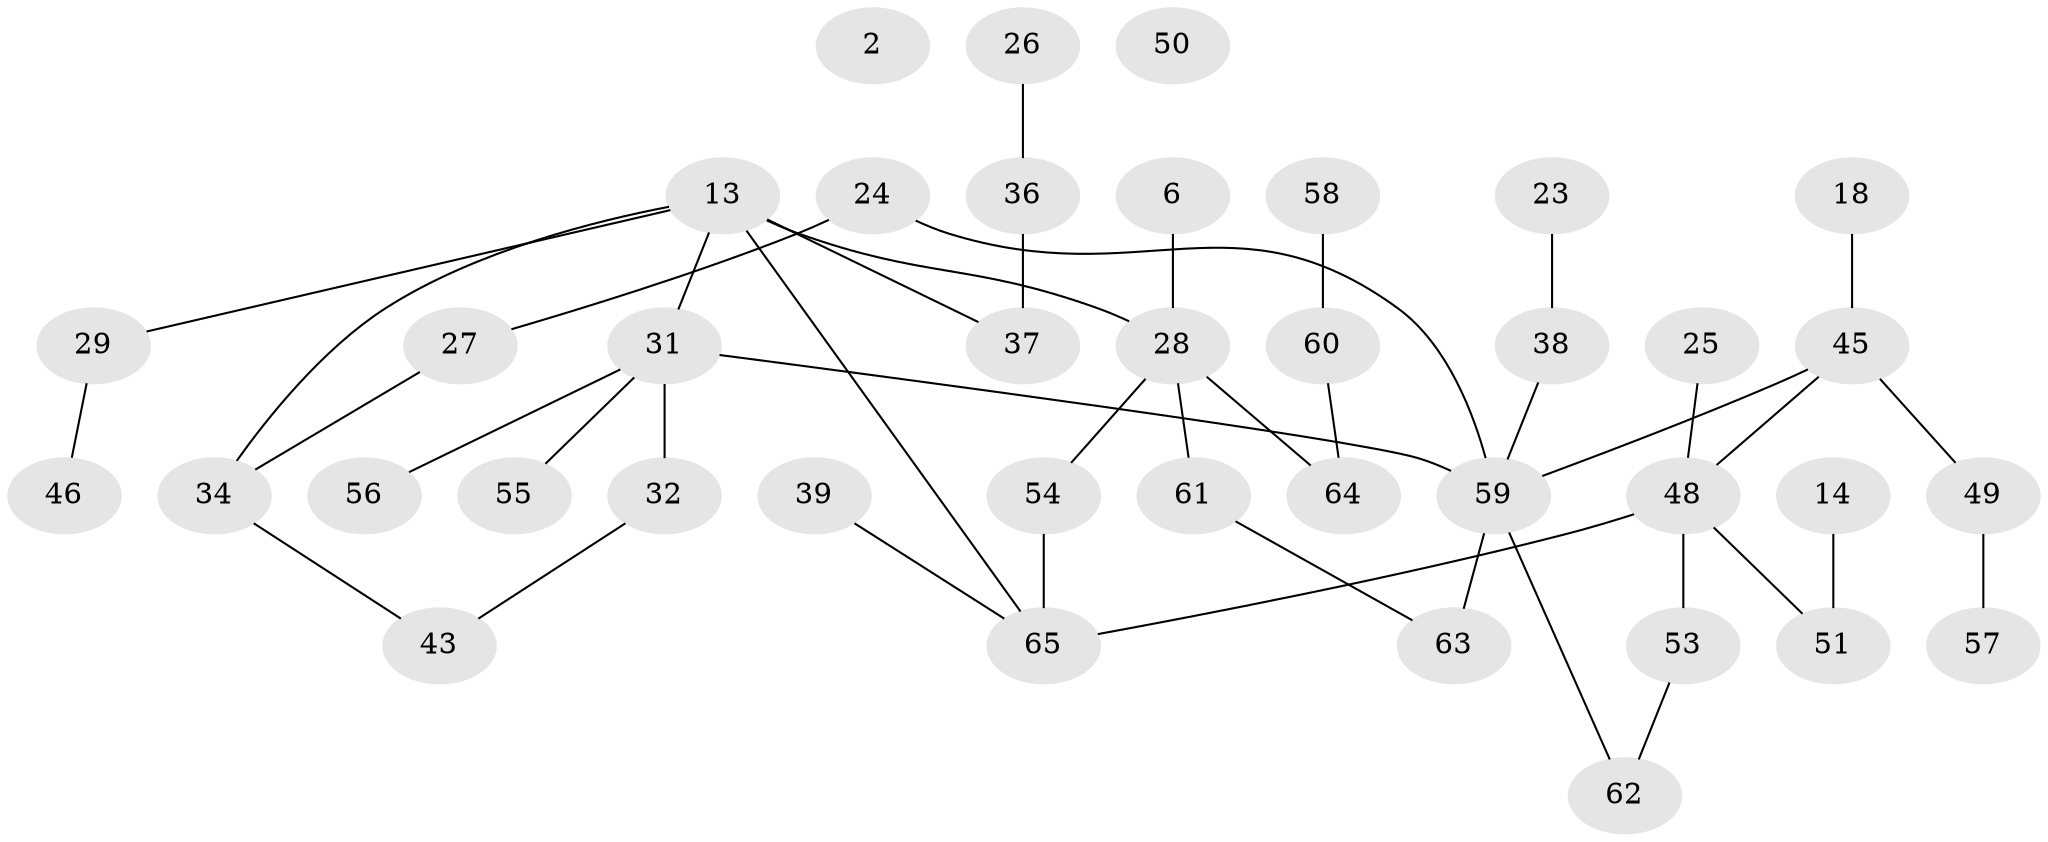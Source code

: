 // original degree distribution, {1: 0.3076923076923077, 0: 0.015384615384615385, 2: 0.3384615384615385, 4: 0.12307692307692308, 3: 0.18461538461538463, 7: 0.015384615384615385, 5: 0.015384615384615385}
// Generated by graph-tools (version 1.1) at 2025/42/03/04/25 21:42:17]
// undirected, 39 vertices, 42 edges
graph export_dot {
graph [start="1"]
  node [color=gray90,style=filled];
  2;
  6;
  13;
  14;
  18;
  23;
  24;
  25;
  26;
  27;
  28 [super="+10"];
  29;
  31 [super="+12"];
  32 [super="+5"];
  34 [super="+11"];
  36;
  37 [super="+35"];
  38;
  39;
  43;
  45;
  46;
  48 [super="+44"];
  49 [super="+40"];
  50 [super="+8"];
  51;
  53 [super="+52"];
  54 [super="+42+30+47"];
  55;
  56;
  57;
  58;
  59 [super="+21+17"];
  60;
  61;
  62 [super="+3"];
  63;
  64;
  65 [super="+22+33"];
  6 -- 28;
  13 -- 28 [weight=2];
  13 -- 29;
  13 -- 37;
  13 -- 31;
  13 -- 34;
  13 -- 65;
  14 -- 51;
  18 -- 45;
  23 -- 38;
  24 -- 27;
  24 -- 59;
  25 -- 48;
  26 -- 36;
  27 -- 34;
  28 -- 61;
  28 -- 64;
  28 -- 54;
  29 -- 46;
  31 -- 55;
  31 -- 32;
  31 -- 56;
  31 -- 59;
  32 -- 43;
  34 -- 43;
  36 -- 37;
  38 -- 59;
  39 -- 65;
  45 -- 59;
  45 -- 48;
  45 -- 49;
  48 -- 65 [weight=2];
  48 -- 51;
  48 -- 53;
  49 -- 57;
  53 -- 62;
  54 -- 65;
  58 -- 60;
  59 -- 63 [weight=3];
  59 -- 62;
  60 -- 64;
  61 -- 63;
}
